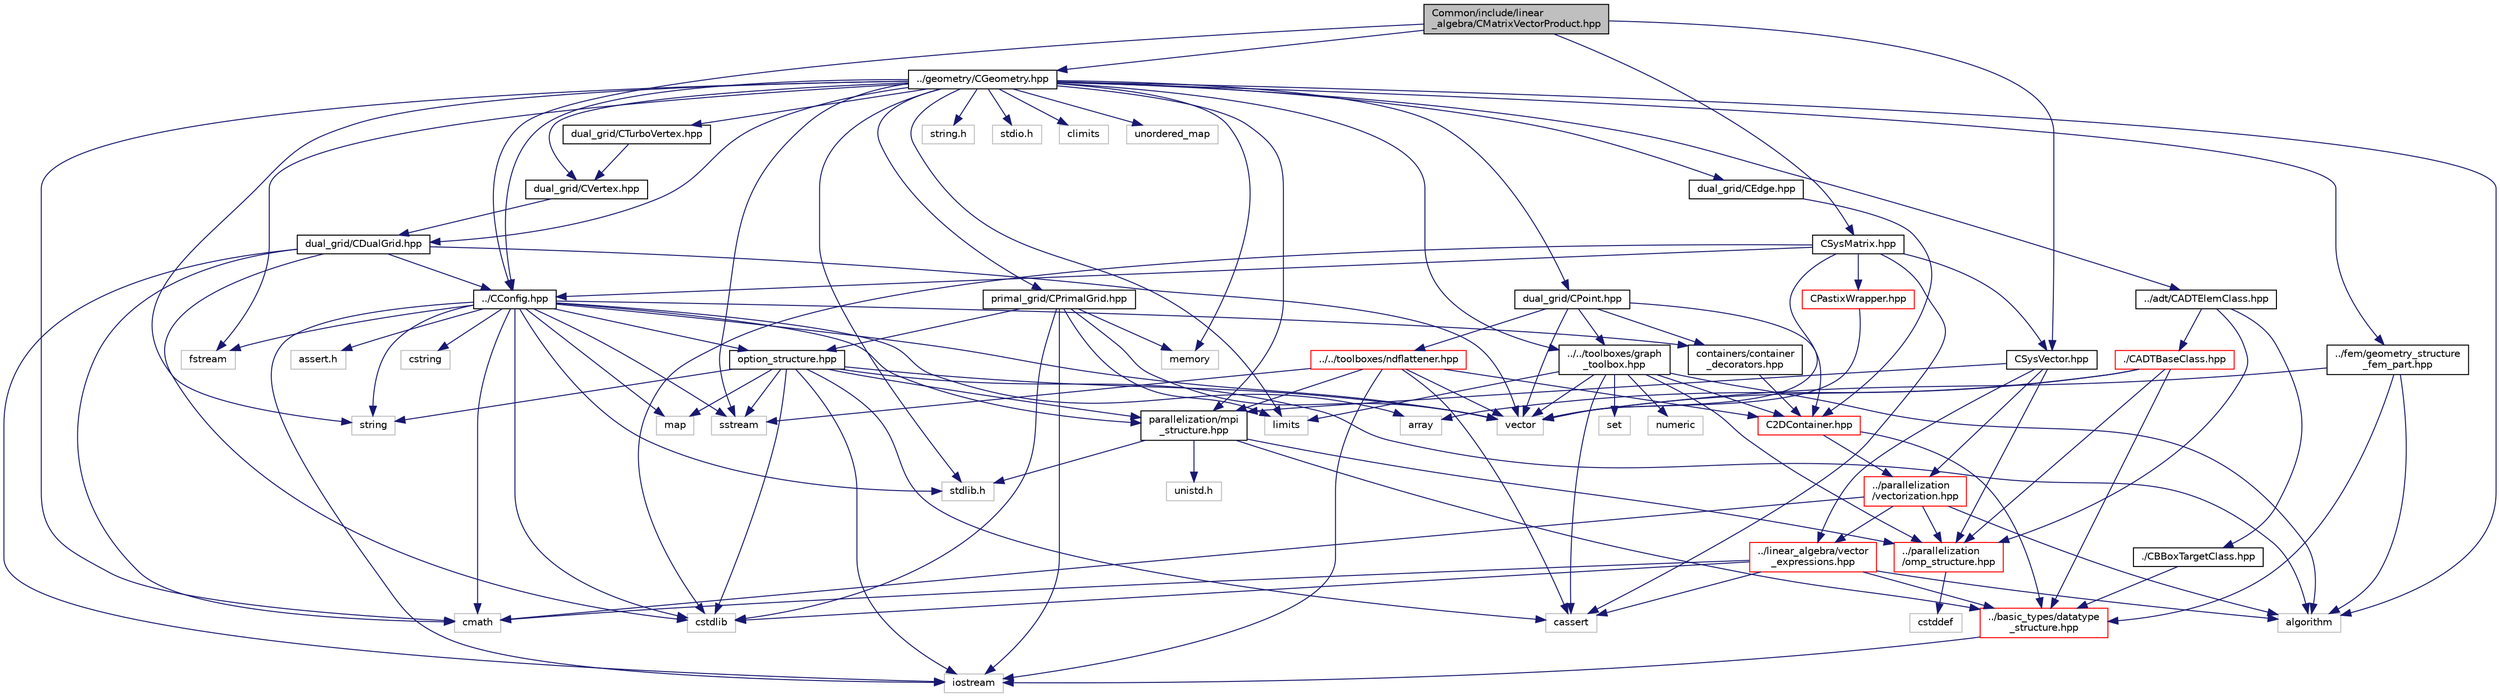 digraph "Common/include/linear_algebra/CMatrixVectorProduct.hpp"
{
 // LATEX_PDF_SIZE
  edge [fontname="Helvetica",fontsize="10",labelfontname="Helvetica",labelfontsize="10"];
  node [fontname="Helvetica",fontsize="10",shape=record];
  Node1 [label="Common/include/linear\l_algebra/CMatrixVectorProduct.hpp",height=0.2,width=0.4,color="black", fillcolor="grey75", style="filled", fontcolor="black",tooltip="Headers for the classes related to sparse matrix-vector product wrappers. The actual operations are c..."];
  Node1 -> Node2 [color="midnightblue",fontsize="10",style="solid",fontname="Helvetica"];
  Node2 [label="../CConfig.hpp",height=0.2,width=0.4,color="black", fillcolor="white", style="filled",URL="$CConfig_8hpp.html",tooltip="All the information about the definition of the physical problem. The subroutines and functions are i..."];
  Node2 -> Node3 [color="midnightblue",fontsize="10",style="solid",fontname="Helvetica"];
  Node3 [label="parallelization/mpi\l_structure.hpp",height=0.2,width=0.4,color="black", fillcolor="white", style="filled",URL="$mpi__structure_8hpp.html",tooltip="Headers of the mpi interface for generalized datatypes. The subroutines and functions are in the mpi_..."];
  Node3 -> Node4 [color="midnightblue",fontsize="10",style="solid",fontname="Helvetica"];
  Node4 [label="stdlib.h",height=0.2,width=0.4,color="grey75", fillcolor="white", style="filled",tooltip=" "];
  Node3 -> Node5 [color="midnightblue",fontsize="10",style="solid",fontname="Helvetica"];
  Node5 [label="../basic_types/datatype\l_structure.hpp",height=0.2,width=0.4,color="red", fillcolor="white", style="filled",URL="$datatype__structure_8hpp.html",tooltip="Headers for generalized datatypes, defines an interface for AD types."];
  Node5 -> Node6 [color="midnightblue",fontsize="10",style="solid",fontname="Helvetica"];
  Node6 [label="iostream",height=0.2,width=0.4,color="grey75", fillcolor="white", style="filled",tooltip=" "];
  Node3 -> Node15 [color="midnightblue",fontsize="10",style="solid",fontname="Helvetica"];
  Node15 [label="unistd.h",height=0.2,width=0.4,color="grey75", fillcolor="white", style="filled",tooltip=" "];
  Node3 -> Node12 [color="midnightblue",fontsize="10",style="solid",fontname="Helvetica"];
  Node12 [label="../parallelization\l/omp_structure.hpp",height=0.2,width=0.4,color="red", fillcolor="white", style="filled",URL="$omp__structure_8hpp.html",tooltip="OpenMP interface header, provides compatibility functions if the code is built without OpenMP support..."];
  Node12 -> Node13 [color="midnightblue",fontsize="10",style="solid",fontname="Helvetica"];
  Node13 [label="cstddef",height=0.2,width=0.4,color="grey75", fillcolor="white", style="filled",tooltip=" "];
  Node2 -> Node6 [color="midnightblue",fontsize="10",style="solid",fontname="Helvetica"];
  Node2 -> Node16 [color="midnightblue",fontsize="10",style="solid",fontname="Helvetica"];
  Node16 [label="cstdlib",height=0.2,width=0.4,color="grey75", fillcolor="white", style="filled",tooltip=" "];
  Node2 -> Node17 [color="midnightblue",fontsize="10",style="solid",fontname="Helvetica"];
  Node17 [label="fstream",height=0.2,width=0.4,color="grey75", fillcolor="white", style="filled",tooltip=" "];
  Node2 -> Node18 [color="midnightblue",fontsize="10",style="solid",fontname="Helvetica"];
  Node18 [label="sstream",height=0.2,width=0.4,color="grey75", fillcolor="white", style="filled",tooltip=" "];
  Node2 -> Node19 [color="midnightblue",fontsize="10",style="solid",fontname="Helvetica"];
  Node19 [label="string",height=0.2,width=0.4,color="grey75", fillcolor="white", style="filled",tooltip=" "];
  Node2 -> Node20 [color="midnightblue",fontsize="10",style="solid",fontname="Helvetica"];
  Node20 [label="cstring",height=0.2,width=0.4,color="grey75", fillcolor="white", style="filled",tooltip=" "];
  Node2 -> Node21 [color="midnightblue",fontsize="10",style="solid",fontname="Helvetica"];
  Node21 [label="vector",height=0.2,width=0.4,color="grey75", fillcolor="white", style="filled",tooltip=" "];
  Node2 -> Node22 [color="midnightblue",fontsize="10",style="solid",fontname="Helvetica"];
  Node22 [label="array",height=0.2,width=0.4,color="grey75", fillcolor="white", style="filled",tooltip=" "];
  Node2 -> Node4 [color="midnightblue",fontsize="10",style="solid",fontname="Helvetica"];
  Node2 -> Node23 [color="midnightblue",fontsize="10",style="solid",fontname="Helvetica"];
  Node23 [label="cmath",height=0.2,width=0.4,color="grey75", fillcolor="white", style="filled",tooltip=" "];
  Node2 -> Node24 [color="midnightblue",fontsize="10",style="solid",fontname="Helvetica"];
  Node24 [label="map",height=0.2,width=0.4,color="grey75", fillcolor="white", style="filled",tooltip=" "];
  Node2 -> Node25 [color="midnightblue",fontsize="10",style="solid",fontname="Helvetica"];
  Node25 [label="assert.h",height=0.2,width=0.4,color="grey75", fillcolor="white", style="filled",tooltip=" "];
  Node2 -> Node26 [color="midnightblue",fontsize="10",style="solid",fontname="Helvetica"];
  Node26 [label="option_structure.hpp",height=0.2,width=0.4,color="black", fillcolor="white", style="filled",URL="$option__structure_8hpp.html",tooltip="Defines classes for referencing options for easy input in CConfig."];
  Node26 -> Node3 [color="midnightblue",fontsize="10",style="solid",fontname="Helvetica"];
  Node26 -> Node6 [color="midnightblue",fontsize="10",style="solid",fontname="Helvetica"];
  Node26 -> Node18 [color="midnightblue",fontsize="10",style="solid",fontname="Helvetica"];
  Node26 -> Node19 [color="midnightblue",fontsize="10",style="solid",fontname="Helvetica"];
  Node26 -> Node21 [color="midnightblue",fontsize="10",style="solid",fontname="Helvetica"];
  Node26 -> Node24 [color="midnightblue",fontsize="10",style="solid",fontname="Helvetica"];
  Node26 -> Node16 [color="midnightblue",fontsize="10",style="solid",fontname="Helvetica"];
  Node26 -> Node27 [color="midnightblue",fontsize="10",style="solid",fontname="Helvetica"];
  Node27 [label="algorithm",height=0.2,width=0.4,color="grey75", fillcolor="white", style="filled",tooltip=" "];
  Node26 -> Node28 [color="midnightblue",fontsize="10",style="solid",fontname="Helvetica"];
  Node28 [label="cassert",height=0.2,width=0.4,color="grey75", fillcolor="white", style="filled",tooltip=" "];
  Node2 -> Node29 [color="midnightblue",fontsize="10",style="solid",fontname="Helvetica"];
  Node29 [label="containers/container\l_decorators.hpp",height=0.2,width=0.4,color="black", fillcolor="white", style="filled",URL="$container__decorators_8hpp.html",tooltip="Collection of small classes that decorate C2DContainer to augment its functionality,..."];
  Node29 -> Node30 [color="midnightblue",fontsize="10",style="solid",fontname="Helvetica"];
  Node30 [label="C2DContainer.hpp",height=0.2,width=0.4,color="red", fillcolor="white", style="filled",URL="$C2DContainer_8hpp.html",tooltip="A templated vector/matrix object."];
  Node30 -> Node5 [color="midnightblue",fontsize="10",style="solid",fontname="Helvetica"];
  Node30 -> Node32 [color="midnightblue",fontsize="10",style="solid",fontname="Helvetica"];
  Node32 [label="../parallelization\l/vectorization.hpp",height=0.2,width=0.4,color="red", fillcolor="white", style="filled",URL="$vectorization_8hpp.html",tooltip="Implementation of a portable SIMD type."];
  Node32 -> Node33 [color="midnightblue",fontsize="10",style="solid",fontname="Helvetica"];
  Node33 [label="../linear_algebra/vector\l_expressions.hpp",height=0.2,width=0.4,color="red", fillcolor="white", style="filled",URL="$vector__expressions_8hpp.html",tooltip="Expression templates for vector types with coefficient-wise operations."];
  Node33 -> Node5 [color="midnightblue",fontsize="10",style="solid",fontname="Helvetica"];
  Node33 -> Node27 [color="midnightblue",fontsize="10",style="solid",fontname="Helvetica"];
  Node33 -> Node28 [color="midnightblue",fontsize="10",style="solid",fontname="Helvetica"];
  Node33 -> Node16 [color="midnightblue",fontsize="10",style="solid",fontname="Helvetica"];
  Node33 -> Node23 [color="midnightblue",fontsize="10",style="solid",fontname="Helvetica"];
  Node32 -> Node12 [color="midnightblue",fontsize="10",style="solid",fontname="Helvetica"];
  Node32 -> Node27 [color="midnightblue",fontsize="10",style="solid",fontname="Helvetica"];
  Node32 -> Node23 [color="midnightblue",fontsize="10",style="solid",fontname="Helvetica"];
  Node1 -> Node39 [color="midnightblue",fontsize="10",style="solid",fontname="Helvetica"];
  Node39 [label="../geometry/CGeometry.hpp",height=0.2,width=0.4,color="black", fillcolor="white", style="filled",URL="$CGeometry_8hpp.html",tooltip="Headers of the main subroutines for creating the geometrical structure. The subroutines and functions..."];
  Node39 -> Node40 [color="midnightblue",fontsize="10",style="solid",fontname="Helvetica"];
  Node40 [label="limits",height=0.2,width=0.4,color="grey75", fillcolor="white", style="filled",tooltip=" "];
  Node39 -> Node3 [color="midnightblue",fontsize="10",style="solid",fontname="Helvetica"];
  Node39 -> Node19 [color="midnightblue",fontsize="10",style="solid",fontname="Helvetica"];
  Node39 -> Node17 [color="midnightblue",fontsize="10",style="solid",fontname="Helvetica"];
  Node39 -> Node18 [color="midnightblue",fontsize="10",style="solid",fontname="Helvetica"];
  Node39 -> Node23 [color="midnightblue",fontsize="10",style="solid",fontname="Helvetica"];
  Node39 -> Node27 [color="midnightblue",fontsize="10",style="solid",fontname="Helvetica"];
  Node39 -> Node41 [color="midnightblue",fontsize="10",style="solid",fontname="Helvetica"];
  Node41 [label="string.h",height=0.2,width=0.4,color="grey75", fillcolor="white", style="filled",tooltip=" "];
  Node39 -> Node42 [color="midnightblue",fontsize="10",style="solid",fontname="Helvetica"];
  Node42 [label="stdio.h",height=0.2,width=0.4,color="grey75", fillcolor="white", style="filled",tooltip=" "];
  Node39 -> Node4 [color="midnightblue",fontsize="10",style="solid",fontname="Helvetica"];
  Node39 -> Node43 [color="midnightblue",fontsize="10",style="solid",fontname="Helvetica"];
  Node43 [label="climits",height=0.2,width=0.4,color="grey75", fillcolor="white", style="filled",tooltip=" "];
  Node39 -> Node44 [color="midnightblue",fontsize="10",style="solid",fontname="Helvetica"];
  Node44 [label="memory",height=0.2,width=0.4,color="grey75", fillcolor="white", style="filled",tooltip=" "];
  Node39 -> Node45 [color="midnightblue",fontsize="10",style="solid",fontname="Helvetica"];
  Node45 [label="unordered_map",height=0.2,width=0.4,color="grey75", fillcolor="white", style="filled",tooltip=" "];
  Node39 -> Node46 [color="midnightblue",fontsize="10",style="solid",fontname="Helvetica"];
  Node46 [label="primal_grid/CPrimalGrid.hpp",height=0.2,width=0.4,color="black", fillcolor="white", style="filled",URL="$CPrimalGrid_8hpp.html",tooltip="Headers of the main subroutines for storing the primal grid structure. The subroutines and functions ..."];
  Node46 -> Node6 [color="midnightblue",fontsize="10",style="solid",fontname="Helvetica"];
  Node46 -> Node21 [color="midnightblue",fontsize="10",style="solid",fontname="Helvetica"];
  Node46 -> Node16 [color="midnightblue",fontsize="10",style="solid",fontname="Helvetica"];
  Node46 -> Node40 [color="midnightblue",fontsize="10",style="solid",fontname="Helvetica"];
  Node46 -> Node44 [color="midnightblue",fontsize="10",style="solid",fontname="Helvetica"];
  Node46 -> Node26 [color="midnightblue",fontsize="10",style="solid",fontname="Helvetica"];
  Node39 -> Node47 [color="midnightblue",fontsize="10",style="solid",fontname="Helvetica"];
  Node47 [label="dual_grid/CDualGrid.hpp",height=0.2,width=0.4,color="black", fillcolor="white", style="filled",URL="$CDualGrid_8hpp.html",tooltip="Headers of the main subroutines for doing the complete dual grid structure. The subroutines and funct..."];
  Node47 -> Node23 [color="midnightblue",fontsize="10",style="solid",fontname="Helvetica"];
  Node47 -> Node6 [color="midnightblue",fontsize="10",style="solid",fontname="Helvetica"];
  Node47 -> Node16 [color="midnightblue",fontsize="10",style="solid",fontname="Helvetica"];
  Node47 -> Node21 [color="midnightblue",fontsize="10",style="solid",fontname="Helvetica"];
  Node47 -> Node2 [color="midnightblue",fontsize="10",style="solid",fontname="Helvetica"];
  Node39 -> Node48 [color="midnightblue",fontsize="10",style="solid",fontname="Helvetica"];
  Node48 [label="dual_grid/CPoint.hpp",height=0.2,width=0.4,color="black", fillcolor="white", style="filled",URL="$CPoint_8hpp.html",tooltip="Declaration of the point class that stores geometric and adjacency information for dual control volum..."];
  Node48 -> Node30 [color="midnightblue",fontsize="10",style="solid",fontname="Helvetica"];
  Node48 -> Node29 [color="midnightblue",fontsize="10",style="solid",fontname="Helvetica"];
  Node48 -> Node49 [color="midnightblue",fontsize="10",style="solid",fontname="Helvetica"];
  Node49 [label="../../toolboxes/graph\l_toolbox.hpp",height=0.2,width=0.4,color="black", fillcolor="white", style="filled",URL="$graph__toolbox_8hpp.html",tooltip="Functions and classes to build/represent sparse graphs or sparse patterns."];
  Node49 -> Node30 [color="midnightblue",fontsize="10",style="solid",fontname="Helvetica"];
  Node49 -> Node12 [color="midnightblue",fontsize="10",style="solid",fontname="Helvetica"];
  Node49 -> Node50 [color="midnightblue",fontsize="10",style="solid",fontname="Helvetica"];
  Node50 [label="set",height=0.2,width=0.4,color="grey75", fillcolor="white", style="filled",tooltip=" "];
  Node49 -> Node21 [color="midnightblue",fontsize="10",style="solid",fontname="Helvetica"];
  Node49 -> Node40 [color="midnightblue",fontsize="10",style="solid",fontname="Helvetica"];
  Node49 -> Node28 [color="midnightblue",fontsize="10",style="solid",fontname="Helvetica"];
  Node49 -> Node27 [color="midnightblue",fontsize="10",style="solid",fontname="Helvetica"];
  Node49 -> Node51 [color="midnightblue",fontsize="10",style="solid",fontname="Helvetica"];
  Node51 [label="numeric",height=0.2,width=0.4,color="grey75", fillcolor="white", style="filled",tooltip=" "];
  Node48 -> Node21 [color="midnightblue",fontsize="10",style="solid",fontname="Helvetica"];
  Node48 -> Node52 [color="midnightblue",fontsize="10",style="solid",fontname="Helvetica"];
  Node52 [label="../../toolboxes/ndflattener.hpp",height=0.2,width=0.4,color="red", fillcolor="white", style="filled",URL="$ndflattener_8hpp.html",tooltip="Flatten pointer-to-pointer-... arrays for MPI communication."];
  Node52 -> Node28 [color="midnightblue",fontsize="10",style="solid",fontname="Helvetica"];
  Node52 -> Node6 [color="midnightblue",fontsize="10",style="solid",fontname="Helvetica"];
  Node52 -> Node18 [color="midnightblue",fontsize="10",style="solid",fontname="Helvetica"];
  Node52 -> Node21 [color="midnightblue",fontsize="10",style="solid",fontname="Helvetica"];
  Node52 -> Node30 [color="midnightblue",fontsize="10",style="solid",fontname="Helvetica"];
  Node52 -> Node3 [color="midnightblue",fontsize="10",style="solid",fontname="Helvetica"];
  Node39 -> Node53 [color="midnightblue",fontsize="10",style="solid",fontname="Helvetica"];
  Node53 [label="dual_grid/CEdge.hpp",height=0.2,width=0.4,color="black", fillcolor="white", style="filled",URL="$CEdge_8hpp.html",tooltip="Declaration of the edge class CEdge.cpp file."];
  Node53 -> Node30 [color="midnightblue",fontsize="10",style="solid",fontname="Helvetica"];
  Node39 -> Node54 [color="midnightblue",fontsize="10",style="solid",fontname="Helvetica"];
  Node54 [label="dual_grid/CVertex.hpp",height=0.2,width=0.4,color="black", fillcolor="white", style="filled",URL="$CVertex_8hpp.html",tooltip="Headers of the main subroutines for doing the complete dual grid structure. The subroutines and funct..."];
  Node54 -> Node47 [color="midnightblue",fontsize="10",style="solid",fontname="Helvetica"];
  Node39 -> Node55 [color="midnightblue",fontsize="10",style="solid",fontname="Helvetica"];
  Node55 [label="dual_grid/CTurboVertex.hpp",height=0.2,width=0.4,color="black", fillcolor="white", style="filled",URL="$CTurboVertex_8hpp.html",tooltip="Headers of the main subroutines for doing the complete dual grid structure. The subroutines and funct..."];
  Node55 -> Node54 [color="midnightblue",fontsize="10",style="solid",fontname="Helvetica"];
  Node39 -> Node2 [color="midnightblue",fontsize="10",style="solid",fontname="Helvetica"];
  Node39 -> Node56 [color="midnightblue",fontsize="10",style="solid",fontname="Helvetica"];
  Node56 [label="../fem/geometry_structure\l_fem_part.hpp",height=0.2,width=0.4,color="black", fillcolor="white", style="filled",URL="$geometry__structure__fem__part_8hpp.html",tooltip="Helper classes for the Fluid FEM solver."];
  Node56 -> Node5 [color="midnightblue",fontsize="10",style="solid",fontname="Helvetica"];
  Node56 -> Node21 [color="midnightblue",fontsize="10",style="solid",fontname="Helvetica"];
  Node56 -> Node27 [color="midnightblue",fontsize="10",style="solid",fontname="Helvetica"];
  Node39 -> Node49 [color="midnightblue",fontsize="10",style="solid",fontname="Helvetica"];
  Node39 -> Node57 [color="midnightblue",fontsize="10",style="solid",fontname="Helvetica"];
  Node57 [label="../adt/CADTElemClass.hpp",height=0.2,width=0.4,color="black", fillcolor="white", style="filled",URL="$CADTElemClass_8hpp.html",tooltip="Class for storing an ADT of (linear) elements in an arbitrary number of dimensions."];
  Node57 -> Node58 [color="midnightblue",fontsize="10",style="solid",fontname="Helvetica"];
  Node58 [label="./CADTBaseClass.hpp",height=0.2,width=0.4,color="red", fillcolor="white", style="filled",URL="$CADTBaseClass_8hpp.html",tooltip="Base class for storing an ADT in an arbitrary number of dimensions."];
  Node58 -> Node21 [color="midnightblue",fontsize="10",style="solid",fontname="Helvetica"];
  Node58 -> Node22 [color="midnightblue",fontsize="10",style="solid",fontname="Helvetica"];
  Node58 -> Node5 [color="midnightblue",fontsize="10",style="solid",fontname="Helvetica"];
  Node58 -> Node12 [color="midnightblue",fontsize="10",style="solid",fontname="Helvetica"];
  Node57 -> Node60 [color="midnightblue",fontsize="10",style="solid",fontname="Helvetica"];
  Node60 [label="./CBBoxTargetClass.hpp",height=0.2,width=0.4,color="black", fillcolor="white", style="filled",URL="$CBBoxTargetClass_8hpp.html",tooltip="Class for storing the information of a possible bounding box candidate during a minimum distance sear..."];
  Node60 -> Node5 [color="midnightblue",fontsize="10",style="solid",fontname="Helvetica"];
  Node57 -> Node12 [color="midnightblue",fontsize="10",style="solid",fontname="Helvetica"];
  Node1 -> Node61 [color="midnightblue",fontsize="10",style="solid",fontname="Helvetica"];
  Node61 [label="CSysVector.hpp",height=0.2,width=0.4,color="black", fillcolor="white", style="filled",URL="$CSysVector_8hpp.html",tooltip="Declararion and inlines of the vector class used in the solution of large, distributed,..."];
  Node61 -> Node3 [color="midnightblue",fontsize="10",style="solid",fontname="Helvetica"];
  Node61 -> Node12 [color="midnightblue",fontsize="10",style="solid",fontname="Helvetica"];
  Node61 -> Node32 [color="midnightblue",fontsize="10",style="solid",fontname="Helvetica"];
  Node61 -> Node33 [color="midnightblue",fontsize="10",style="solid",fontname="Helvetica"];
  Node1 -> Node62 [color="midnightblue",fontsize="10",style="solid",fontname="Helvetica"];
  Node62 [label="CSysMatrix.hpp",height=0.2,width=0.4,color="black", fillcolor="white", style="filled",URL="$CSysMatrix_8hpp.html",tooltip="Declaration of the block-sparse matrix class. The implemtation is in CSysMatrix.cpp."];
  Node62 -> Node2 [color="midnightblue",fontsize="10",style="solid",fontname="Helvetica"];
  Node62 -> Node61 [color="midnightblue",fontsize="10",style="solid",fontname="Helvetica"];
  Node62 -> Node63 [color="midnightblue",fontsize="10",style="solid",fontname="Helvetica"];
  Node63 [label="CPastixWrapper.hpp",height=0.2,width=0.4,color="red", fillcolor="white", style="filled",URL="$CPastixWrapper_8hpp.html",tooltip="An interface to the INRIA solver PaStiX (http://pastix.gforge.inria.fr/files/README-txt...."];
  Node63 -> Node21 [color="midnightblue",fontsize="10",style="solid",fontname="Helvetica"];
  Node62 -> Node16 [color="midnightblue",fontsize="10",style="solid",fontname="Helvetica"];
  Node62 -> Node21 [color="midnightblue",fontsize="10",style="solid",fontname="Helvetica"];
  Node62 -> Node28 [color="midnightblue",fontsize="10",style="solid",fontname="Helvetica"];
}
